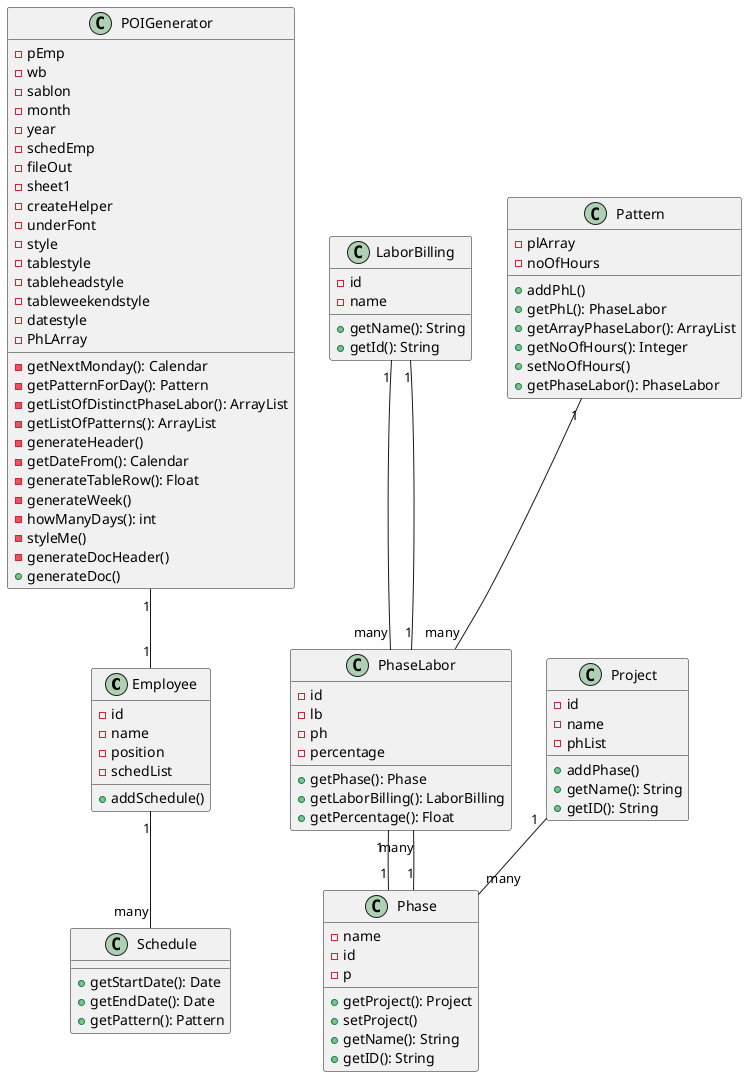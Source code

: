 @startuml

class Employee {
    - id
    - name
    - position
    - schedList
    + addSchedule()
}

class LaborBilling {
    - id
    - name
    + getName(): String
    + getId(): String
}

class Pattern {
    - plArray
    - noOfHours
    + addPhL()
    + getPhL(): PhaseLabor
    + getArrayPhaseLabor(): ArrayList
    + getNoOfHours(): Integer
    + setNoOfHours()
    + getPhaseLabor(): PhaseLabor
}

class Phase {
    - name
    - id
    - p
    + getProject(): Project
    + setProject()
    + getName(): String
    + getID(): String
}

class PhaseLabor {
    - id
    - lb
    - ph
    - percentage
    + getPhase(): Phase
    + getLaborBilling(): LaborBilling
    + getPercentage(): Float
}

class POIGenerator {
    - pEmp
    - wb
    - sablon
    - month
    - year
    - schedEmp
    - fileOut
    - sheet1
    - createHelper
    - underFont
    - style
    - tablestyle
    - tableheadstyle
    - tableweekendstyle
    - datestyle
    - PhLArray
    - getNextMonday(): Calendar
    - getPatternForDay(): Pattern
    - getListOfDistinctPhaseLabor(): ArrayList
    - getListOfPatterns(): ArrayList
    - generateHeader()
    - getDateFrom(): Calendar
    - generateTableRow(): Float
    - generateWeek()
    - howManyDays(): int
    - styleMe()
    - generateDocHeader()
    + generateDoc()
}

class Project {
    - id
    - name
    - phList
    + addPhase()
    + getName(): String
    + getID(): String
}

class Schedule {
    + getStartDate(): Date
    + getEndDate(): Date
    + getPattern(): Pattern
}

Employee "1" -- "many" Schedule
LaborBilling "1" -- "many" PhaseLabor
Phase "1" -- "many" PhaseLabor
Project "1" -- "many" Phase
PhaseLabor "1" -- "1" LaborBilling
PhaseLabor "1" -- "1" Phase
Pattern "1" -- "many" PhaseLabor
POIGenerator "1" -- "1" Employee

@enduml

